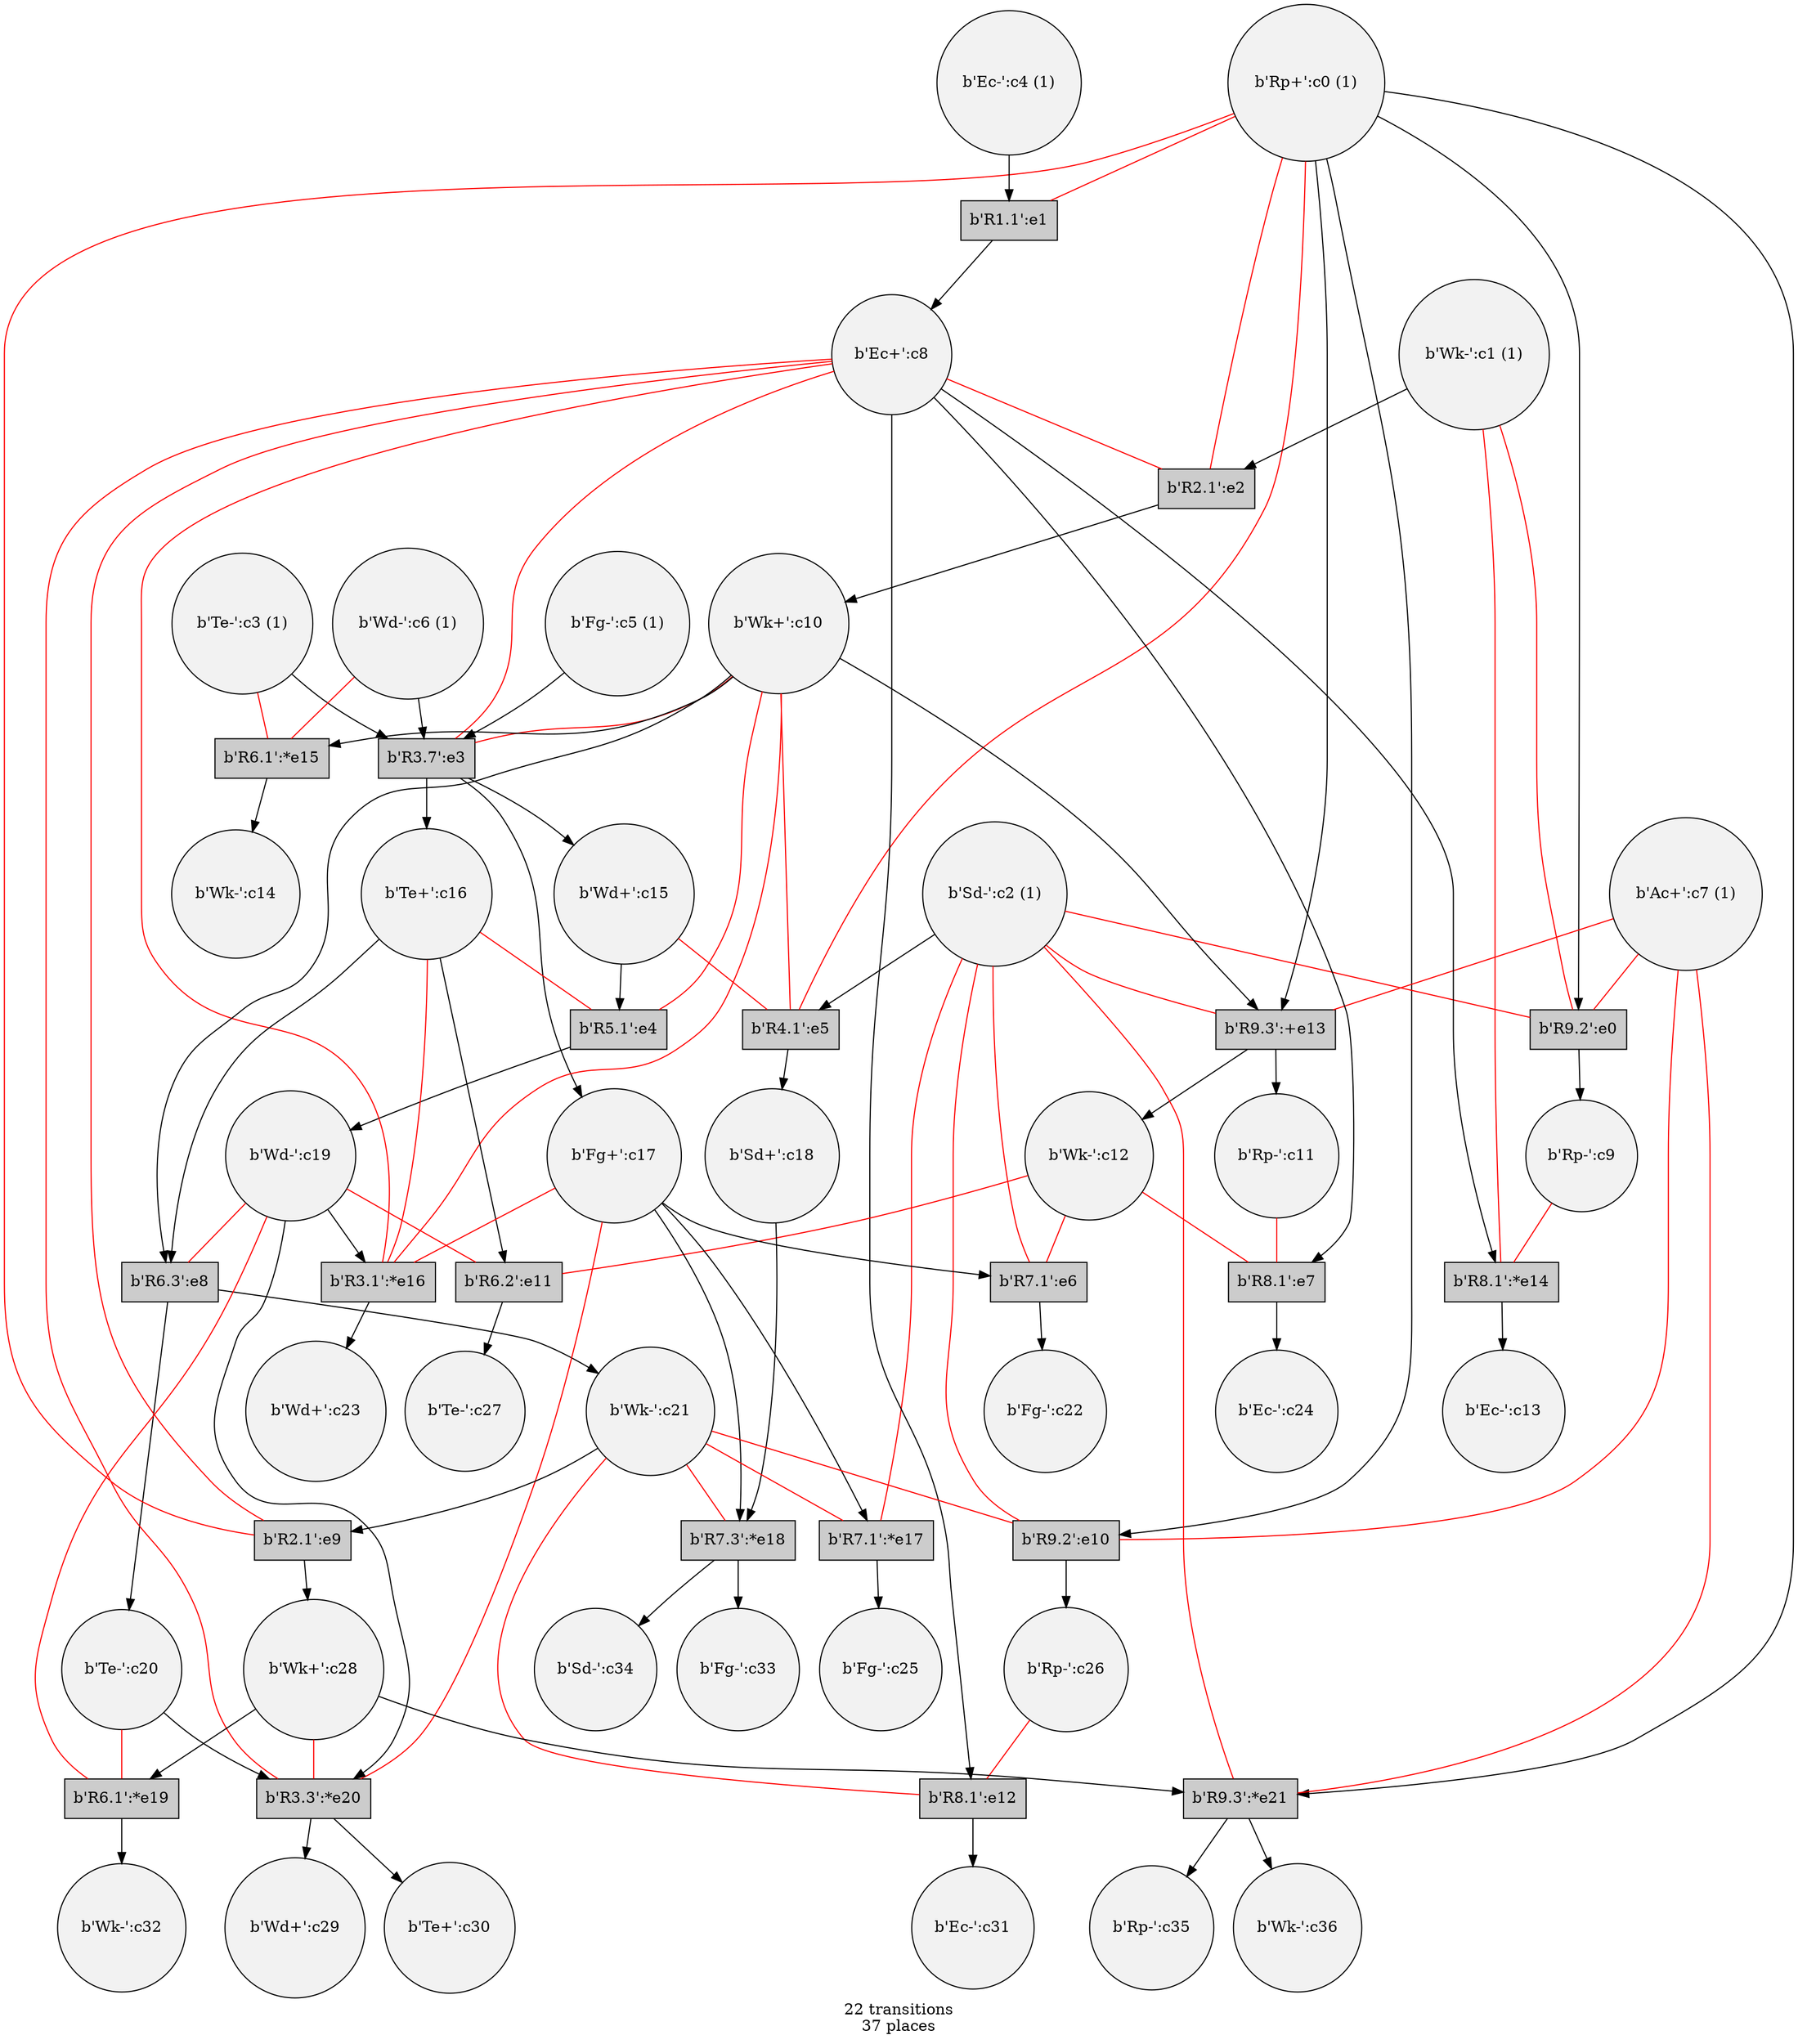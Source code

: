 digraph {
	/* transitions */
	node	[shape=box style=filled fillcolor=gray80];
	t139702628209568 [label="b'R9.2':e0"];
	t139702619484992 [label="b'R1.1':e1"];
	t139702619488160 [label="b'R2.1':e2"];
	t139702619486816 [label="b'R3.7':e3"];
	t139702619484224 [label="b'R5.1':e4"];
	t139702619486720 [label="b'R4.1':e5"];
	t139702619487728 [label="b'R7.1':e6"];
	t139702619392944 [label="b'R8.1':e7"];
	t139702619390976 [label="b'R6.3':e8"];
	t139702619390880 [label="b'R2.1':e9"];
	t139702619393664 [label="b'R9.2':e10"];
	t139702619393616 [label="b'R6.2':e11"];
	t139702619393760 [label="b'R8.1':e12"];
	t139702618708816 [label="b'R9.3':+e13"];
	t139702619393856 [label="b'R8.1':*e14"];
	t139702619392416 [label="b'R6.1':*e15"];
	t139702619393472 [label="b'R3.1':*e16"];
	t139702619390688 [label="b'R7.1':*e17"];
	t139702619391936 [label="b'R7.3':*e18"];
	t139702619391216 [label="b'R6.1':*e19"];
	t139702619390160 [label="b'R3.3':*e20"];
	t139702619394000 [label="b'R9.3':*e21"];

	/* places, flow and context relations */
	node	[shape=circle fillcolor=gray95];
	p139702619393808 [label="b'Rp+':c0 (1)"];
	p139702619393808 -> t139702619393664;
	p139702619393808 -> t139702628209568;
	p139702619393808 -> t139702619394000;
	p139702619393808 -> t139702618708816;
	p139702619393808 -> t139702619486720 [arrowhead=none color=red];
	p139702619393808 -> t139702619390880 [arrowhead=none color=red];
	p139702619393808 -> t139702619488160 [arrowhead=none color=red];
	p139702619393808 -> t139702619484992 [arrowhead=none color=red];

	p139702619474960 [label="b'Wk-':c1 (1)"];
	p139702619474960 -> t139702619488160;
	p139702619474960 -> t139702628209568 [arrowhead=none color=red];
	p139702619474960 -> t139702619393856 [arrowhead=none color=red];

	p139702619474624 [label="b'Sd-':c2 (1)"];
	p139702619474624 -> t139702619486720;
	p139702619474624 -> t139702619393664 [arrowhead=none color=red];
	p139702619474624 -> t139702619390688 [arrowhead=none color=red];
	p139702619474624 -> t139702618708816 [arrowhead=none color=red];
	p139702619474624 -> t139702628209568 [arrowhead=none color=red];
	p139702619474624 -> t139702619394000 [arrowhead=none color=red];
	p139702619474624 -> t139702619487728 [arrowhead=none color=red];

	p139702619475728 [label="b'Te-':c3 (1)"];
	p139702619475728 -> t139702619486816;
	p139702619475728 -> t139702619392416 [arrowhead=none color=red];

	p139702619474000 [label="b'Ec-':c4 (1)"];
	p139702619474000 -> t139702619484992;

	p139702619473520 [label="b'Fg-':c5 (1)"];
	p139702619473520 -> t139702619486816;

	p139702619475344 [label="b'Wd-':c6 (1)"];
	p139702619475344 -> t139702619486816;
	p139702619475344 -> t139702619392416 [arrowhead=none color=red];

	p139702619472608 [label="b'Ac+':c7 (1)"];
	p139702619472608 -> t139702619393664 [arrowhead=none color=red];
	p139702619472608 -> t139702628209568 [arrowhead=none color=red];
	p139702619472608 -> t139702619394000 [arrowhead=none color=red];
	p139702619472608 -> t139702618708816 [arrowhead=none color=red];

	p139702619475392 [label="b'Ec+':c8"];
	t139702619484992 -> p139702619475392;
	p139702619475392 -> t139702619392944;
	p139702619475392 -> t139702619393856;
	p139702619475392 -> t139702619393760;
	p139702619475392 -> t139702619390880 [arrowhead=none color=red];
	p139702619475392 -> t139702619486816 [arrowhead=none color=red];
	p139702619475392 -> t139702619390160 [arrowhead=none color=red];
	p139702619475392 -> t139702619488160 [arrowhead=none color=red];
	p139702619475392 -> t139702619393472 [arrowhead=none color=red];

	p139702619474048 [label="b'Rp-':c9"];
	t139702628209568 -> p139702619474048;
	p139702619474048 -> t139702619393856 [arrowhead=none color=red];

	p139702619475152 [label="b'Wk+':c10"];
	t139702619488160 -> p139702619475152;
	p139702619475152 -> t139702619390976;
	p139702619475152 -> t139702619392416;
	p139702619475152 -> t139702618708816;
	p139702619475152 -> t139702619486720 [arrowhead=none color=red];
	p139702619475152 -> t139702619393472 [arrowhead=none color=red];
	p139702619475152 -> t139702619484224 [arrowhead=none color=red];
	p139702619475152 -> t139702619486816 [arrowhead=none color=red];

	p139702619475824 [label="b'Rp-':c11"];
	t139702618708816 -> p139702619475824;
	p139702619475824 -> t139702619392944 [arrowhead=none color=red];

	p139702619474096 [label="b'Wk-':c12"];
	t139702618708816 -> p139702619474096;
	p139702619474096 -> t139702619392944 [arrowhead=none color=red];
	p139702619474096 -> t139702619393616 [arrowhead=none color=red];
	p139702619474096 -> t139702619487728 [arrowhead=none color=red];

	p139702619474432 [label="b'Ec-':c13"];
	t139702619393856 -> p139702619474432;

	p139702619475632 [label="b'Wk-':c14"];
	t139702619392416 -> p139702619475632;

	p139702619473760 [label="b'Wd+':c15"];
	t139702619486816 -> p139702619473760;
	p139702619473760 -> t139702619484224;
	p139702619473760 -> t139702619486720 [arrowhead=none color=red];

	p139702619474144 [label="b'Te+':c16"];
	t139702619486816 -> p139702619474144;
	p139702619474144 -> t139702619390976;
	p139702619474144 -> t139702619393616;
	p139702619474144 -> t139702619393472 [arrowhead=none color=red];
	p139702619474144 -> t139702619484224 [arrowhead=none color=red];

	p139702619474240 [label="b'Fg+':c17"];
	t139702619486816 -> p139702619474240;
	p139702619474240 -> t139702619391936;
	p139702619474240 -> t139702619390688;
	p139702619474240 -> t139702619487728;
	p139702619474240 -> t139702619393472 [arrowhead=none color=red];
	p139702619474240 -> t139702619390160 [arrowhead=none color=red];

	p139702619473472 [label="b'Sd+':c18"];
	t139702619486720 -> p139702619473472;
	p139702619473472 -> t139702619391936;

	p139702619475104 [label="b'Wd-':c19"];
	t139702619484224 -> p139702619475104;
	p139702619475104 -> t139702619393472;
	p139702619475104 -> t139702619390160;
	p139702619475104 -> t139702619390976 [arrowhead=none color=red];
	p139702619475104 -> t139702619393616 [arrowhead=none color=red];
	p139702619475104 -> t139702619391216 [arrowhead=none color=red];

	p139702619474576 [label="b'Te-':c20"];
	t139702619390976 -> p139702619474576;
	p139702619474576 -> t139702619390160;
	p139702619474576 -> t139702619391216 [arrowhead=none color=red];

	p139702619472032 [label="b'Wk-':c21"];
	t139702619390976 -> p139702619472032;
	p139702619472032 -> t139702619390880;
	p139702619472032 -> t139702619393664 [arrowhead=none color=red];
	p139702619472032 -> t139702619393760 [arrowhead=none color=red];
	p139702619472032 -> t139702619391936 [arrowhead=none color=red];
	p139702619472032 -> t139702619390688 [arrowhead=none color=red];

	p139702619475440 [label="b'Fg-':c22"];
	t139702619487728 -> p139702619475440;

	p139702619472272 [label="b'Wd+':c23"];
	t139702619393472 -> p139702619472272;

	p139702619471936 [label="b'Ec-':c24"];
	t139702619392944 -> p139702619471936;

	p139702619474288 [label="b'Fg-':c25"];
	t139702619390688 -> p139702619474288;

	p139702619472176 [label="b'Rp-':c26"];
	t139702619393664 -> p139702619472176;
	p139702619472176 -> t139702619393760 [arrowhead=none color=red];

	p139702619473232 [label="b'Te-':c27"];
	t139702619393616 -> p139702619473232;

	p139702619472656 [label="b'Wk+':c28"];
	t139702619390880 -> p139702619472656;
	p139702619472656 -> t139702619394000;
	p139702619472656 -> t139702619391216;
	p139702619472656 -> t139702619390160 [arrowhead=none color=red];

	p139702619473040 [label="b'Wd+':c29"];
	t139702619390160 -> p139702619473040;

	p139702619474480 [label="b'Te+':c30"];
	t139702619390160 -> p139702619474480;

	p139702619472800 [label="b'Ec-':c31"];
	t139702619393760 -> p139702619472800;

	p139702619475680 [label="b'Wk-':c32"];
	t139702619391216 -> p139702619475680;

	p139702619473328 [label="b'Fg-':c33"];
	t139702619391936 -> p139702619473328;

	p139702619472560 [label="b'Sd-':c34"];
	t139702619391936 -> p139702619472560;

	p139702619473136 [label="b'Rp-':c35"];
	t139702619394000 -> p139702619473136;

	p139702619473952 [label="b'Wk-':c36"];
	t139702619394000 -> p139702619473952;

	graph [label="22 transitions\n37 places"];
}
